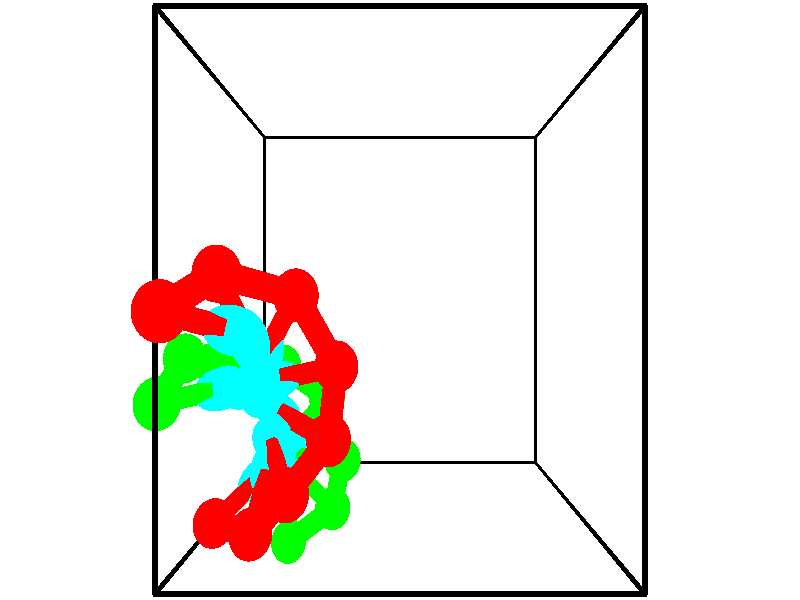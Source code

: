 // switches for output
#declare DRAW_BASES = 1; // possible values are 0, 1; only relevant for DNA ribbons
#declare DRAW_BASES_TYPE = 3; // possible values are 1, 2, 3; only relevant for DNA ribbons
#declare DRAW_FOG = 0; // set to 1 to enable fog

#include "colors.inc"

#include "transforms.inc"
background { rgb <1, 1, 1>}

#default {
   normal{
       ripples 0.25
       frequency 0.20
       turbulence 0.2
       lambda 5
   }
	finish {
		phong 0.1
		phong_size 40.
	}
}

// original window dimensions: 1024x640


// camera settings

camera {
	sky <-0, 1, 0>
	up <-0, 1, 0>
	right 1.6 * <1, 0, 0>
	location <2.5, 2.5, 11.1562>
	look_at <2.5, 2.5, 2.5>
	direction <0, 0, -8.6562>
	angle 67.0682
}


# declare cpy_camera_pos = <2.5, 2.5, 11.1562>;
# if (DRAW_FOG = 1)
fog {
	fog_type 2
	up vnormalize(cpy_camera_pos)
	color rgbt<1,1,1,0.3>
	distance 1e-5
	fog_alt 3e-3
	fog_offset 4
}
# end


// LIGHTS

# declare lum = 6;
global_settings {
	ambient_light rgb lum * <0.05, 0.05, 0.05>
	max_trace_level 15
}# declare cpy_direct_light_amount = 0.25;
light_source
{	1000 * <-1, -1, 1>,
	rgb lum * cpy_direct_light_amount
	parallel
}

light_source
{	1000 * <1, 1, -1>,
	rgb lum * cpy_direct_light_amount
	parallel
}

// strand 0

// nucleotide -1

// particle -1
sphere {
	<0.252472, 2.412164, 5.505560> 0.250000
	pigment { color rgbt <1,0,0,0> }
	no_shadow
}
cylinder {
	<0.642723, 2.325180, 5.493813>,  <0.876874, 2.272990, 5.486764>, 0.100000
	pigment { color rgbt <1,0,0,0> }
	no_shadow
}
cylinder {
	<0.642723, 2.325180, 5.493813>,  <0.252472, 2.412164, 5.505560>, 0.100000
	pigment { color rgbt <1,0,0,0> }
	no_shadow
}

// particle -1
sphere {
	<0.642723, 2.325180, 5.493813> 0.100000
	pigment { color rgbt <1,0,0,0> }
	no_shadow
}
sphere {
	0, 1
	scale<0.080000,0.200000,0.300000>
	matrix <-0.067473, -0.169936, -0.983142,
		0.208804, 0.961162, -0.180467,
		0.975627, -0.217461, -0.029369,
		0.935411, 2.259942, 5.485002>
	pigment { color rgbt <0,1,1,0> }
	no_shadow
}
cylinder {
	<0.602928, 2.727481, 4.901312>,  <0.252472, 2.412164, 5.505560>, 0.130000
	pigment { color rgbt <1,0,0,0> }
	no_shadow
}

// nucleotide -1

// particle -1
sphere {
	<0.602928, 2.727481, 4.901312> 0.250000
	pigment { color rgbt <1,0,0,0> }
	no_shadow
}
cylinder {
	<0.816055, 2.407619, 5.012062>,  <0.943932, 2.215703, 5.078512>, 0.100000
	pigment { color rgbt <1,0,0,0> }
	no_shadow
}
cylinder {
	<0.816055, 2.407619, 5.012062>,  <0.602928, 2.727481, 4.901312>, 0.100000
	pigment { color rgbt <1,0,0,0> }
	no_shadow
}

// particle -1
sphere {
	<0.816055, 2.407619, 5.012062> 0.100000
	pigment { color rgbt <1,0,0,0> }
	no_shadow
}
sphere {
	0, 1
	scale<0.080000,0.200000,0.300000>
	matrix <0.127913, -0.247321, -0.960453,
		0.836506, 0.547163, -0.029492,
		0.532818, -0.799653, 0.276875,
		0.975901, 2.167723, 5.095125>
	pigment { color rgbt <0,1,1,0> }
	no_shadow
}
cylinder {
	<1.343969, 2.542490, 4.445457>,  <0.602928, 2.727481, 4.901312>, 0.130000
	pigment { color rgbt <1,0,0,0> }
	no_shadow
}

// nucleotide -1

// particle -1
sphere {
	<1.343969, 2.542490, 4.445457> 0.250000
	pigment { color rgbt <1,0,0,0> }
	no_shadow
}
cylinder {
	<1.163597, 2.218468, 4.595375>,  <1.055374, 2.024055, 4.685326>, 0.100000
	pigment { color rgbt <1,0,0,0> }
	no_shadow
}
cylinder {
	<1.163597, 2.218468, 4.595375>,  <1.343969, 2.542490, 4.445457>, 0.100000
	pigment { color rgbt <1,0,0,0> }
	no_shadow
}

// particle -1
sphere {
	<1.163597, 2.218468, 4.595375> 0.100000
	pigment { color rgbt <1,0,0,0> }
	no_shadow
}
sphere {
	0, 1
	scale<0.080000,0.200000,0.300000>
	matrix <-0.123625, -0.359182, -0.925043,
		0.883956, -0.463464, 0.061823,
		-0.450930, -0.810055, 0.374797,
		1.028318, 1.975451, 4.707814>
	pigment { color rgbt <0,1,1,0> }
	no_shadow
}
cylinder {
	<1.770828, 1.862497, 4.230659>,  <1.343969, 2.542490, 4.445457>, 0.130000
	pigment { color rgbt <1,0,0,0> }
	no_shadow
}

// nucleotide -1

// particle -1
sphere {
	<1.770828, 1.862497, 4.230659> 0.250000
	pigment { color rgbt <1,0,0,0> }
	no_shadow
}
cylinder {
	<1.383606, 1.797787, 4.307285>,  <1.151273, 1.758960, 4.353261>, 0.100000
	pigment { color rgbt <1,0,0,0> }
	no_shadow
}
cylinder {
	<1.383606, 1.797787, 4.307285>,  <1.770828, 1.862497, 4.230659>, 0.100000
	pigment { color rgbt <1,0,0,0> }
	no_shadow
}

// particle -1
sphere {
	<1.383606, 1.797787, 4.307285> 0.100000
	pigment { color rgbt <1,0,0,0> }
	no_shadow
}
sphere {
	0, 1
	scale<0.080000,0.200000,0.300000>
	matrix <-0.063024, -0.582490, -0.810391,
		0.242689, -0.796576, 0.553686,
		-0.968055, -0.161777, 0.191567,
		1.093189, 1.749254, 4.364755>
	pigment { color rgbt <0,1,1,0> }
	no_shadow
}
cylinder {
	<1.696599, 1.186859, 4.362936>,  <1.770828, 1.862497, 4.230659>, 0.130000
	pigment { color rgbt <1,0,0,0> }
	no_shadow
}

// nucleotide -1

// particle -1
sphere {
	<1.696599, 1.186859, 4.362936> 0.250000
	pigment { color rgbt <1,0,0,0> }
	no_shadow
}
cylinder {
	<1.339912, 1.328350, 4.250000>,  <1.125900, 1.413245, 4.182238>, 0.100000
	pigment { color rgbt <1,0,0,0> }
	no_shadow
}
cylinder {
	<1.339912, 1.328350, 4.250000>,  <1.696599, 1.186859, 4.362936>, 0.100000
	pigment { color rgbt <1,0,0,0> }
	no_shadow
}

// particle -1
sphere {
	<1.339912, 1.328350, 4.250000> 0.100000
	pigment { color rgbt <1,0,0,0> }
	no_shadow
}
sphere {
	0, 1
	scale<0.080000,0.200000,0.300000>
	matrix <-0.061210, -0.712353, -0.699147,
		-0.448434, -0.606160, 0.656869,
		-0.891717, 0.353728, -0.282341,
		1.072397, 1.434469, 4.165298>
	pigment { color rgbt <0,1,1,0> }
	no_shadow
}
cylinder {
	<1.240425, 0.701651, 4.479142>,  <1.696599, 1.186859, 4.362936>, 0.130000
	pigment { color rgbt <1,0,0,0> }
	no_shadow
}

// nucleotide -1

// particle -1
sphere {
	<1.240425, 0.701651, 4.479142> 0.250000
	pigment { color rgbt <1,0,0,0> }
	no_shadow
}
cylinder {
	<1.078804, 0.935158, 4.197445>,  <0.981832, 1.075262, 4.028427>, 0.100000
	pigment { color rgbt <1,0,0,0> }
	no_shadow
}
cylinder {
	<1.078804, 0.935158, 4.197445>,  <1.240425, 0.701651, 4.479142>, 0.100000
	pigment { color rgbt <1,0,0,0> }
	no_shadow
}

// particle -1
sphere {
	<1.078804, 0.935158, 4.197445> 0.100000
	pigment { color rgbt <1,0,0,0> }
	no_shadow
}
sphere {
	0, 1
	scale<0.080000,0.200000,0.300000>
	matrix <-0.139420, -0.800192, -0.583313,
		-0.904049, -0.137503, 0.404708,
		-0.404052, 0.583768, -0.704242,
		0.957589, 1.110288, 3.986172>
	pigment { color rgbt <0,1,1,0> }
	no_shadow
}
cylinder {
	<0.758475, 0.225658, 4.122622>,  <1.240425, 0.701651, 4.479142>, 0.130000
	pigment { color rgbt <1,0,0,0> }
	no_shadow
}

// nucleotide -1

// particle -1
sphere {
	<0.758475, 0.225658, 4.122622> 0.250000
	pigment { color rgbt <1,0,0,0> }
	no_shadow
}
cylinder {
	<0.816799, 0.536800, 3.878105>,  <0.851793, 0.723486, 3.731395>, 0.100000
	pigment { color rgbt <1,0,0,0> }
	no_shadow
}
cylinder {
	<0.816799, 0.536800, 3.878105>,  <0.758475, 0.225658, 4.122622>, 0.100000
	pigment { color rgbt <1,0,0,0> }
	no_shadow
}

// particle -1
sphere {
	<0.816799, 0.536800, 3.878105> 0.100000
	pigment { color rgbt <1,0,0,0> }
	no_shadow
}
sphere {
	0, 1
	scale<0.080000,0.200000,0.300000>
	matrix <-0.213959, -0.578478, -0.787137,
		-0.965899, 0.245563, 0.082082,
		0.145809, 0.777857, -0.611292,
		0.860542, 0.770158, 3.694717>
	pigment { color rgbt <0,1,1,0> }
	no_shadow
}
cylinder {
	<0.189367, 0.190035, 3.661402>,  <0.758475, 0.225658, 4.122622>, 0.130000
	pigment { color rgbt <1,0,0,0> }
	no_shadow
}

// nucleotide -1

// particle -1
sphere {
	<0.189367, 0.190035, 3.661402> 0.250000
	pigment { color rgbt <1,0,0,0> }
	no_shadow
}
cylinder {
	<0.462292, 0.406609, 3.464912>,  <0.626047, 0.536552, 3.347019>, 0.100000
	pigment { color rgbt <1,0,0,0> }
	no_shadow
}
cylinder {
	<0.462292, 0.406609, 3.464912>,  <0.189367, 0.190035, 3.661402>, 0.100000
	pigment { color rgbt <1,0,0,0> }
	no_shadow
}

// particle -1
sphere {
	<0.462292, 0.406609, 3.464912> 0.100000
	pigment { color rgbt <1,0,0,0> }
	no_shadow
}
sphere {
	0, 1
	scale<0.080000,0.200000,0.300000>
	matrix <-0.201882, -0.506257, -0.838419,
		-0.702633, 0.671233, -0.236120,
		0.682312, 0.541433, -0.491223,
		0.666985, 0.569038, 3.317545>
	pigment { color rgbt <0,1,1,0> }
	no_shadow
}
// strand 1

// nucleotide -1

// particle -1
sphere {
	<0.883687, -0.425639, 2.395198> 0.250000
	pigment { color rgbt <0,1,0,0> }
	no_shadow
}
cylinder {
	<0.882812, -0.066635, 2.218803>,  <0.882288, 0.148767, 2.112966>, 0.100000
	pigment { color rgbt <0,1,0,0> }
	no_shadow
}
cylinder {
	<0.882812, -0.066635, 2.218803>,  <0.883687, -0.425639, 2.395198>, 0.100000
	pigment { color rgbt <0,1,0,0> }
	no_shadow
}

// particle -1
sphere {
	<0.882812, -0.066635, 2.218803> 0.100000
	pigment { color rgbt <0,1,0,0> }
	no_shadow
}
sphere {
	0, 1
	scale<0.080000,0.200000,0.300000>
	matrix <0.110603, 0.438500, 0.891900,
		0.993862, -0.046824, -0.100227,
		-0.002187, 0.897511, -0.440988,
		0.882156, 0.202618, 2.086507>
	pigment { color rgbt <0,1,1,0> }
	no_shadow
}
cylinder {
	<1.538717, 0.019054, 2.526217>,  <0.883687, -0.425639, 2.395198>, 0.130000
	pigment { color rgbt <0,1,0,0> }
	no_shadow
}

// nucleotide -1

// particle -1
sphere {
	<1.538717, 0.019054, 2.526217> 0.250000
	pigment { color rgbt <0,1,0,0> }
	no_shadow
}
cylinder {
	<1.227402, 0.260361, 2.456547>,  <1.040613, 0.405145, 2.414745>, 0.100000
	pigment { color rgbt <0,1,0,0> }
	no_shadow
}
cylinder {
	<1.227402, 0.260361, 2.456547>,  <1.538717, 0.019054, 2.526217>, 0.100000
	pigment { color rgbt <0,1,0,0> }
	no_shadow
}

// particle -1
sphere {
	<1.227402, 0.260361, 2.456547> 0.100000
	pigment { color rgbt <0,1,0,0> }
	no_shadow
}
sphere {
	0, 1
	scale<0.080000,0.200000,0.300000>
	matrix <0.063244, 0.351293, 0.934127,
		0.624715, 0.716004, -0.311560,
		-0.778288, 0.603267, -0.174175,
		0.993915, 0.441341, 2.404294>
	pigment { color rgbt <0,1,1,0> }
	no_shadow
}
cylinder {
	<1.700473, 0.644633, 2.751312>,  <1.538717, 0.019054, 2.526217>, 0.130000
	pigment { color rgbt <0,1,0,0> }
	no_shadow
}

// nucleotide -1

// particle -1
sphere {
	<1.700473, 0.644633, 2.751312> 0.250000
	pigment { color rgbt <0,1,0,0> }
	no_shadow
}
cylinder {
	<1.301613, 0.672867, 2.761978>,  <1.062297, 0.689807, 2.768378>, 0.100000
	pigment { color rgbt <0,1,0,0> }
	no_shadow
}
cylinder {
	<1.301613, 0.672867, 2.761978>,  <1.700473, 0.644633, 2.751312>, 0.100000
	pigment { color rgbt <0,1,0,0> }
	no_shadow
}

// particle -1
sphere {
	<1.301613, 0.672867, 2.761978> 0.100000
	pigment { color rgbt <0,1,0,0> }
	no_shadow
}
sphere {
	0, 1
	scale<0.080000,0.200000,0.300000>
	matrix <0.064874, 0.621590, 0.780652,
		0.038527, 0.780156, -0.624398,
		-0.997150, 0.070583, 0.026664,
		1.002468, 0.694042, 2.769978>
	pigment { color rgbt <0,1,1,0> }
	no_shadow
}
cylinder {
	<1.475921, 1.362009, 2.692579>,  <1.700473, 0.644633, 2.751312>, 0.130000
	pigment { color rgbt <0,1,0,0> }
	no_shadow
}

// nucleotide -1

// particle -1
sphere {
	<1.475921, 1.362009, 2.692579> 0.250000
	pigment { color rgbt <0,1,0,0> }
	no_shadow
}
cylinder {
	<1.220604, 1.124077, 2.888031>,  <1.067414, 0.981318, 3.005302>, 0.100000
	pigment { color rgbt <0,1,0,0> }
	no_shadow
}
cylinder {
	<1.220604, 1.124077, 2.888031>,  <1.475921, 1.362009, 2.692579>, 0.100000
	pigment { color rgbt <0,1,0,0> }
	no_shadow
}

// particle -1
sphere {
	<1.220604, 1.124077, 2.888031> 0.100000
	pigment { color rgbt <0,1,0,0> }
	no_shadow
}
sphere {
	0, 1
	scale<0.080000,0.200000,0.300000>
	matrix <-0.077789, 0.681346, 0.727816,
		-0.765853, 0.426550, -0.481170,
		-0.638293, -0.594830, 0.488630,
		1.029116, 0.945628, 3.034620>
	pigment { color rgbt <0,1,1,0> }
	no_shadow
}
cylinder {
	<0.880724, 1.735563, 2.801719>,  <1.475921, 1.362009, 2.692579>, 0.130000
	pigment { color rgbt <0,1,0,0> }
	no_shadow
}

// nucleotide -1

// particle -1
sphere {
	<0.880724, 1.735563, 2.801719> 0.250000
	pigment { color rgbt <0,1,0,0> }
	no_shadow
}
cylinder {
	<0.897888, 1.449570, 3.080849>,  <0.908187, 1.277974, 3.248327>, 0.100000
	pigment { color rgbt <0,1,0,0> }
	no_shadow
}
cylinder {
	<0.897888, 1.449570, 3.080849>,  <0.880724, 1.735563, 2.801719>, 0.100000
	pigment { color rgbt <0,1,0,0> }
	no_shadow
}

// particle -1
sphere {
	<0.897888, 1.449570, 3.080849> 0.100000
	pigment { color rgbt <0,1,0,0> }
	no_shadow
}
sphere {
	0, 1
	scale<0.080000,0.200000,0.300000>
	matrix <-0.091327, 0.692736, 0.715385,
		-0.994896, -0.094428, -0.035571,
		0.042911, -0.714982, 0.697824,
		0.910761, 1.235075, 3.290196>
	pigment { color rgbt <0,1,1,0> }
	no_shadow
}
cylinder {
	<0.273992, 1.893281, 3.184479>,  <0.880724, 1.735563, 2.801719>, 0.130000
	pigment { color rgbt <0,1,0,0> }
	no_shadow
}

// nucleotide -1

// particle -1
sphere {
	<0.273992, 1.893281, 3.184479> 0.250000
	pigment { color rgbt <0,1,0,0> }
	no_shadow
}
cylinder {
	<0.510597, 1.668762, 3.416016>,  <0.652560, 1.534051, 3.554938>, 0.100000
	pigment { color rgbt <0,1,0,0> }
	no_shadow
}
cylinder {
	<0.510597, 1.668762, 3.416016>,  <0.273992, 1.893281, 3.184479>, 0.100000
	pigment { color rgbt <0,1,0,0> }
	no_shadow
}

// particle -1
sphere {
	<0.510597, 1.668762, 3.416016> 0.100000
	pigment { color rgbt <0,1,0,0> }
	no_shadow
}
sphere {
	0, 1
	scale<0.080000,0.200000,0.300000>
	matrix <-0.177450, 0.609676, 0.772532,
		-0.786527, -0.559678, 0.261029,
		0.591512, -0.561298, 0.578842,
		0.688051, 1.500373, 3.589668>
	pigment { color rgbt <0,1,1,0> }
	no_shadow
}
cylinder {
	<-0.095896, 1.913472, 3.868212>,  <0.273992, 1.893281, 3.184479>, 0.130000
	pigment { color rgbt <0,1,0,0> }
	no_shadow
}

// nucleotide -1

// particle -1
sphere {
	<-0.095896, 1.913472, 3.868212> 0.250000
	pigment { color rgbt <0,1,0,0> }
	no_shadow
}
cylinder {
	<0.261032, 1.757286, 3.958813>,  <0.475189, 1.663575, 4.013173>, 0.100000
	pigment { color rgbt <0,1,0,0> }
	no_shadow
}
cylinder {
	<0.261032, 1.757286, 3.958813>,  <-0.095896, 1.913472, 3.868212>, 0.100000
	pigment { color rgbt <0,1,0,0> }
	no_shadow
}

// particle -1
sphere {
	<0.261032, 1.757286, 3.958813> 0.100000
	pigment { color rgbt <0,1,0,0> }
	no_shadow
}
sphere {
	0, 1
	scale<0.080000,0.200000,0.300000>
	matrix <-0.085171, 0.347123, 0.933944,
		-0.443295, -0.852668, 0.276489,
		0.892320, -0.390464, 0.226501,
		0.528728, 1.640147, 4.026763>
	pigment { color rgbt <0,1,1,0> }
	no_shadow
}
cylinder {
	<-0.188054, 1.543973, 4.474234>,  <-0.095896, 1.913472, 3.868212>, 0.130000
	pigment { color rgbt <0,1,0,0> }
	no_shadow
}

// nucleotide -1

// particle -1
sphere {
	<-0.188054, 1.543973, 4.474234> 0.250000
	pigment { color rgbt <0,1,0,0> }
	no_shadow
}
cylinder {
	<0.204636, 1.617851, 4.455875>,  <0.440249, 1.662178, 4.444860>, 0.100000
	pigment { color rgbt <0,1,0,0> }
	no_shadow
}
cylinder {
	<0.204636, 1.617851, 4.455875>,  <-0.188054, 1.543973, 4.474234>, 0.100000
	pigment { color rgbt <0,1,0,0> }
	no_shadow
}

// particle -1
sphere {
	<0.204636, 1.617851, 4.455875> 0.100000
	pigment { color rgbt <0,1,0,0> }
	no_shadow
}
sphere {
	0, 1
	scale<0.080000,0.200000,0.300000>
	matrix <-0.001670, 0.249513, 0.968370,
		0.190302, -0.950596, 0.245261,
		0.981724, 0.184693, -0.045895,
		0.499153, 1.673260, 4.442107>
	pigment { color rgbt <0,1,1,0> }
	no_shadow
}
// box output
cylinder {
	<0.000000, 0.000000, 0.000000>,  <5.000000, 0.000000, 0.000000>, 0.025000
	pigment { color rgbt <0,0,0,0> }
	no_shadow
}
cylinder {
	<0.000000, 0.000000, 0.000000>,  <0.000000, 5.000000, 0.000000>, 0.025000
	pigment { color rgbt <0,0,0,0> }
	no_shadow
}
cylinder {
	<0.000000, 0.000000, 0.000000>,  <0.000000, 0.000000, 5.000000>, 0.025000
	pigment { color rgbt <0,0,0,0> }
	no_shadow
}
cylinder {
	<5.000000, 5.000000, 5.000000>,  <0.000000, 5.000000, 5.000000>, 0.025000
	pigment { color rgbt <0,0,0,0> }
	no_shadow
}
cylinder {
	<5.000000, 5.000000, 5.000000>,  <5.000000, 0.000000, 5.000000>, 0.025000
	pigment { color rgbt <0,0,0,0> }
	no_shadow
}
cylinder {
	<5.000000, 5.000000, 5.000000>,  <5.000000, 5.000000, 0.000000>, 0.025000
	pigment { color rgbt <0,0,0,0> }
	no_shadow
}
cylinder {
	<0.000000, 0.000000, 5.000000>,  <0.000000, 5.000000, 5.000000>, 0.025000
	pigment { color rgbt <0,0,0,0> }
	no_shadow
}
cylinder {
	<0.000000, 0.000000, 5.000000>,  <5.000000, 0.000000, 5.000000>, 0.025000
	pigment { color rgbt <0,0,0,0> }
	no_shadow
}
cylinder {
	<5.000000, 5.000000, 0.000000>,  <0.000000, 5.000000, 0.000000>, 0.025000
	pigment { color rgbt <0,0,0,0> }
	no_shadow
}
cylinder {
	<5.000000, 5.000000, 0.000000>,  <5.000000, 0.000000, 0.000000>, 0.025000
	pigment { color rgbt <0,0,0,0> }
	no_shadow
}
cylinder {
	<5.000000, 0.000000, 5.000000>,  <5.000000, 0.000000, 0.000000>, 0.025000
	pigment { color rgbt <0,0,0,0> }
	no_shadow
}
cylinder {
	<0.000000, 5.000000, 0.000000>,  <0.000000, 5.000000, 5.000000>, 0.025000
	pigment { color rgbt <0,0,0,0> }
	no_shadow
}
// end of box output
